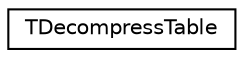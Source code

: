 digraph G
{
  edge [fontname="Helvetica",fontsize="10",labelfontname="Helvetica",labelfontsize="10"];
  node [fontname="Helvetica",fontsize="10",shape=record];
  rankdir="LR";
  Node1 [label="TDecompressTable",height=0.2,width=0.4,color="black", fillcolor="white", style="filled",URL="$struct_t_decompress_table.html"];
}
